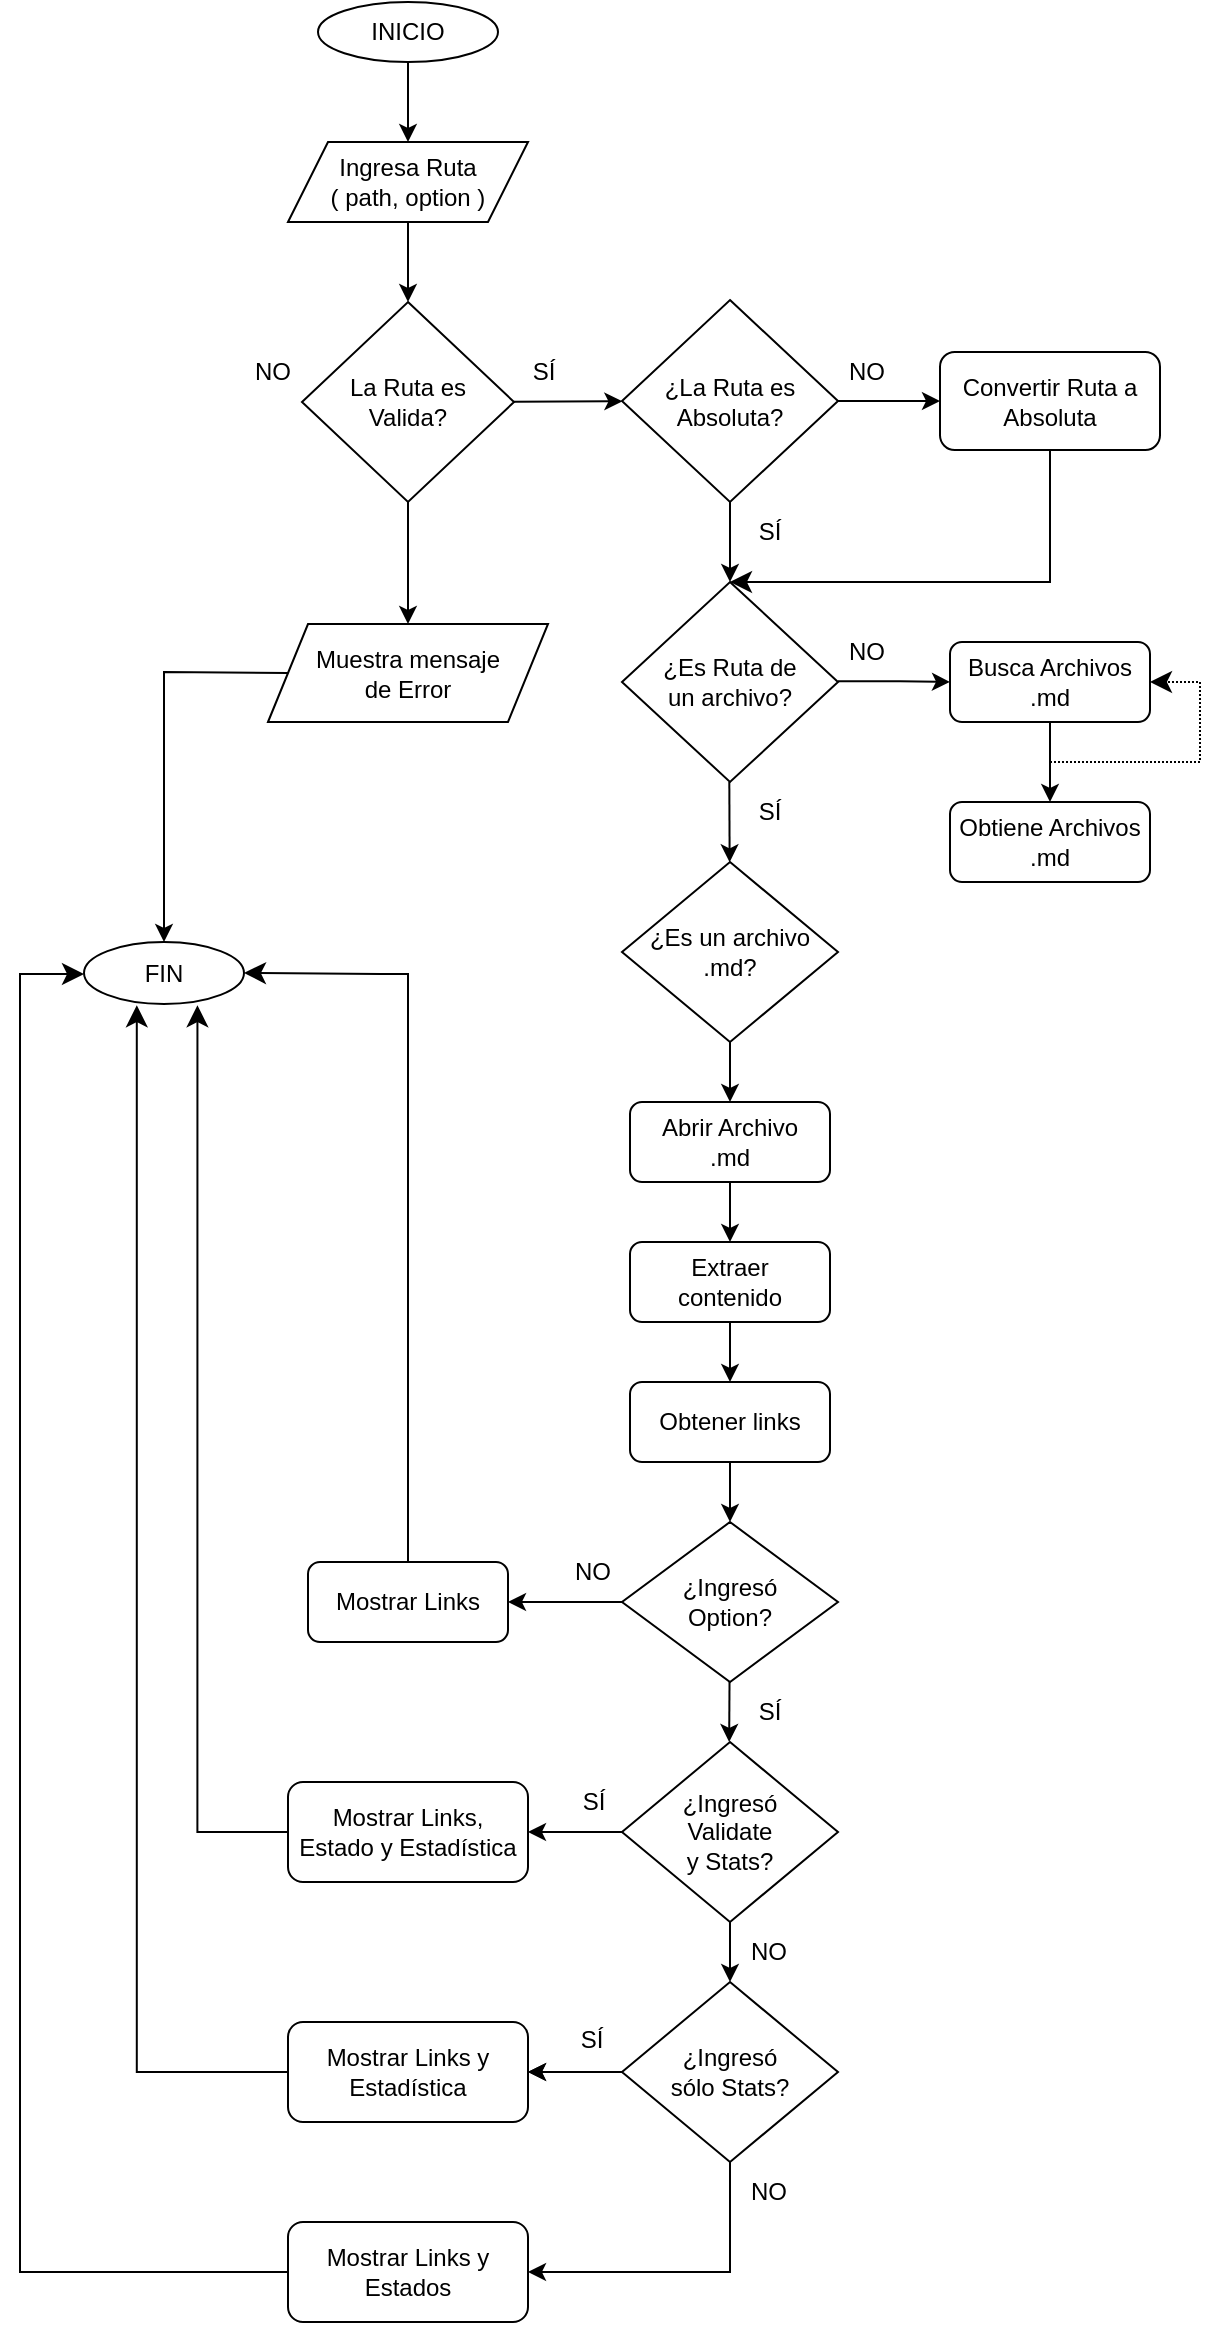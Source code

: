 <mxfile version="21.0.6" type="github">
  <diagram name="Página-1" id="93haLuahg1Ov3Uhfy_TV">
    <mxGraphModel dx="362" dy="491" grid="1" gridSize="10" guides="1" tooltips="1" connect="1" arrows="1" fold="1" page="1" pageScale="1" pageWidth="827" pageHeight="1169" math="0" shadow="0">
      <root>
        <mxCell id="0" />
        <mxCell id="1" parent="0" />
        <mxCell id="Y0-RWTtbSj_2u-Xx135a-1" value="INICIO" style="ellipse;whiteSpace=wrap;html=1;" vertex="1" parent="1">
          <mxGeometry x="279" y="50" width="90" height="30" as="geometry" />
        </mxCell>
        <mxCell id="Y0-RWTtbSj_2u-Xx135a-2" value="Ingresa Ruta&lt;br&gt;( path, option )" style="shape=parallelogram;perimeter=parallelogramPerimeter;whiteSpace=wrap;html=1;fixedSize=1;" vertex="1" parent="1">
          <mxGeometry x="264" y="120" width="120" height="40" as="geometry" />
        </mxCell>
        <mxCell id="Y0-RWTtbSj_2u-Xx135a-3" value="" style="endArrow=classic;html=1;rounded=0;" edge="1" parent="1" source="Y0-RWTtbSj_2u-Xx135a-1" target="Y0-RWTtbSj_2u-Xx135a-2">
          <mxGeometry width="50" height="50" relative="1" as="geometry">
            <mxPoint x="300" y="220" as="sourcePoint" />
            <mxPoint x="350" y="170" as="targetPoint" />
          </mxGeometry>
        </mxCell>
        <mxCell id="Y0-RWTtbSj_2u-Xx135a-4" value="La Ruta es &lt;br&gt;Valida?" style="rhombus;whiteSpace=wrap;html=1;" vertex="1" parent="1">
          <mxGeometry x="271" y="200" width="106" height="100" as="geometry" />
        </mxCell>
        <mxCell id="Y0-RWTtbSj_2u-Xx135a-5" value="" style="endArrow=classic;html=1;rounded=0;" edge="1" parent="1" source="Y0-RWTtbSj_2u-Xx135a-2" target="Y0-RWTtbSj_2u-Xx135a-4">
          <mxGeometry width="50" height="50" relative="1" as="geometry">
            <mxPoint x="324" y="160" as="sourcePoint" />
            <mxPoint x="324" y="200" as="targetPoint" />
          </mxGeometry>
        </mxCell>
        <mxCell id="Y0-RWTtbSj_2u-Xx135a-6" value="" style="endArrow=classic;html=1;rounded=0;" edge="1" parent="1" source="Y0-RWTtbSj_2u-Xx135a-4" target="Y0-RWTtbSj_2u-Xx135a-12">
          <mxGeometry width="50" height="50" relative="1" as="geometry">
            <mxPoint x="380" y="260" as="sourcePoint" />
            <mxPoint x="420" y="239" as="targetPoint" />
          </mxGeometry>
        </mxCell>
        <mxCell id="Y0-RWTtbSj_2u-Xx135a-7" value="" style="endArrow=classic;html=1;rounded=0;entryX=0.5;entryY=0;entryDx=0;entryDy=0;" edge="1" parent="1" source="Y0-RWTtbSj_2u-Xx135a-4" target="Y0-RWTtbSj_2u-Xx135a-15">
          <mxGeometry width="50" height="50" relative="1" as="geometry">
            <mxPoint x="270" y="250" as="sourcePoint" />
            <mxPoint x="250" y="250" as="targetPoint" />
          </mxGeometry>
        </mxCell>
        <mxCell id="Y0-RWTtbSj_2u-Xx135a-8" value="NO" style="text;strokeColor=none;align=center;fillColor=none;html=1;verticalAlign=middle;whiteSpace=wrap;rounded=0;" vertex="1" parent="1">
          <mxGeometry x="242" y="220" width="29" height="30" as="geometry" />
        </mxCell>
        <mxCell id="Y0-RWTtbSj_2u-Xx135a-9" value="SÍ" style="text;strokeColor=none;align=center;fillColor=none;html=1;verticalAlign=middle;whiteSpace=wrap;rounded=0;" vertex="1" parent="1">
          <mxGeometry x="377" y="220" width="30" height="30" as="geometry" />
        </mxCell>
        <mxCell id="Y0-RWTtbSj_2u-Xx135a-10" value="Convertir Ruta a Absoluta" style="rounded=1;whiteSpace=wrap;html=1;" vertex="1" parent="1">
          <mxGeometry x="590" y="225" width="110" height="49" as="geometry" />
        </mxCell>
        <mxCell id="Y0-RWTtbSj_2u-Xx135a-11" value="Busca Archivos .md" style="rounded=1;whiteSpace=wrap;html=1;" vertex="1" parent="1">
          <mxGeometry x="595" y="370" width="100" height="40" as="geometry" />
        </mxCell>
        <mxCell id="Y0-RWTtbSj_2u-Xx135a-12" value="¿La Ruta es Absoluta?" style="rhombus;whiteSpace=wrap;html=1;" vertex="1" parent="1">
          <mxGeometry x="431" y="199" width="108" height="101" as="geometry" />
        </mxCell>
        <mxCell id="Y0-RWTtbSj_2u-Xx135a-19" value="" style="endArrow=classic;html=1;rounded=0;startArrow=none;entryX=0.5;entryY=0;entryDx=0;entryDy=0;exitX=0;exitY=0.5;exitDx=0;exitDy=0;" edge="1" parent="1" source="Y0-RWTtbSj_2u-Xx135a-15" target="Y0-RWTtbSj_2u-Xx135a-20">
          <mxGeometry width="50" height="50" relative="1" as="geometry">
            <mxPoint x="150" y="270" as="sourcePoint" />
            <mxPoint x="159.5" y="303.5" as="targetPoint" />
            <Array as="points">
              <mxPoint x="202" y="385" />
            </Array>
          </mxGeometry>
        </mxCell>
        <mxCell id="Y0-RWTtbSj_2u-Xx135a-20" value="FIN" style="ellipse;whiteSpace=wrap;html=1;" vertex="1" parent="1">
          <mxGeometry x="162" y="520" width="80" height="31" as="geometry" />
        </mxCell>
        <mxCell id="Y0-RWTtbSj_2u-Xx135a-21" value="" style="endArrow=classic;html=1;rounded=0;" edge="1" parent="1" source="Y0-RWTtbSj_2u-Xx135a-12" target="Y0-RWTtbSj_2u-Xx135a-10">
          <mxGeometry width="50" height="50" relative="1" as="geometry">
            <mxPoint x="522" y="239" as="sourcePoint" />
            <mxPoint x="600" y="240" as="targetPoint" />
          </mxGeometry>
        </mxCell>
        <mxCell id="Y0-RWTtbSj_2u-Xx135a-22" value="NO" style="text;strokeColor=none;align=center;fillColor=none;html=1;verticalAlign=middle;whiteSpace=wrap;rounded=0;" vertex="1" parent="1">
          <mxGeometry x="539" y="220" width="29" height="30" as="geometry" />
        </mxCell>
        <mxCell id="Y0-RWTtbSj_2u-Xx135a-23" value="" style="endArrow=classic;html=1;rounded=0;exitX=0.5;exitY=1;exitDx=0;exitDy=0;" edge="1" parent="1" source="Y0-RWTtbSj_2u-Xx135a-12" target="Y0-RWTtbSj_2u-Xx135a-25">
          <mxGeometry width="50" height="50" relative="1" as="geometry">
            <mxPoint x="471.5" y="280" as="sourcePoint" />
            <mxPoint x="471.5" y="320" as="targetPoint" />
          </mxGeometry>
        </mxCell>
        <mxCell id="Y0-RWTtbSj_2u-Xx135a-24" value="SÍ" style="text;strokeColor=none;align=center;fillColor=none;html=1;verticalAlign=middle;whiteSpace=wrap;rounded=0;" vertex="1" parent="1">
          <mxGeometry x="490" y="300" width="30" height="30" as="geometry" />
        </mxCell>
        <mxCell id="Y0-RWTtbSj_2u-Xx135a-25" value="¿Es Ruta de&lt;br&gt;un archivo?" style="rhombus;whiteSpace=wrap;html=1;" vertex="1" parent="1">
          <mxGeometry x="431" y="340" width="108" height="100" as="geometry" />
        </mxCell>
        <mxCell id="Y0-RWTtbSj_2u-Xx135a-15" value="Muestra mensaje&lt;br&gt;de Error" style="shape=parallelogram;perimeter=parallelogramPerimeter;whiteSpace=wrap;html=1;fixedSize=1;" vertex="1" parent="1">
          <mxGeometry x="254" y="361" width="140" height="49" as="geometry" />
        </mxCell>
        <mxCell id="Y0-RWTtbSj_2u-Xx135a-29" value="" style="endArrow=classic;html=1;rounded=0;exitX=1;exitY=0.5;exitDx=0;exitDy=0;entryX=0;entryY=0.5;entryDx=0;entryDy=0;" edge="1" parent="1" target="Y0-RWTtbSj_2u-Xx135a-11">
          <mxGeometry width="50" height="50" relative="1" as="geometry">
            <mxPoint x="539" y="389.66" as="sourcePoint" />
            <mxPoint x="590" y="389.66" as="targetPoint" />
            <Array as="points">
              <mxPoint x="570" y="389.66" />
            </Array>
          </mxGeometry>
        </mxCell>
        <mxCell id="Y0-RWTtbSj_2u-Xx135a-30" value="" style="endArrow=classic;html=1;rounded=0;exitX=0.5;exitY=1;exitDx=0;exitDy=0;" edge="1" parent="1" target="Y0-RWTtbSj_2u-Xx135a-40">
          <mxGeometry width="50" height="50" relative="1" as="geometry">
            <mxPoint x="484.66" y="440" as="sourcePoint" />
            <mxPoint x="484.66" y="480" as="targetPoint" />
          </mxGeometry>
        </mxCell>
        <mxCell id="Y0-RWTtbSj_2u-Xx135a-31" value="SÍ" style="text;strokeColor=none;align=center;fillColor=none;html=1;verticalAlign=middle;whiteSpace=wrap;rounded=0;" vertex="1" parent="1">
          <mxGeometry x="490" y="440" width="30" height="30" as="geometry" />
        </mxCell>
        <mxCell id="Y0-RWTtbSj_2u-Xx135a-32" value="NO" style="text;strokeColor=none;align=center;fillColor=none;html=1;verticalAlign=middle;whiteSpace=wrap;rounded=0;" vertex="1" parent="1">
          <mxGeometry x="539" y="360" width="29" height="30" as="geometry" />
        </mxCell>
        <mxCell id="Y0-RWTtbSj_2u-Xx135a-33" value="Obtiene Archivos .md" style="rounded=1;whiteSpace=wrap;html=1;" vertex="1" parent="1">
          <mxGeometry x="595" y="450" width="100" height="40" as="geometry" />
        </mxCell>
        <mxCell id="Y0-RWTtbSj_2u-Xx135a-34" value="" style="edgeStyle=segmentEdgeStyle;endArrow=classic;html=1;curved=0;rounded=0;endSize=8;startSize=8;exitX=0.5;exitY=1;exitDx=0;exitDy=0;entryX=0.5;entryY=0;entryDx=0;entryDy=0;" edge="1" parent="1" source="Y0-RWTtbSj_2u-Xx135a-10" target="Y0-RWTtbSj_2u-Xx135a-25">
          <mxGeometry width="50" height="50" relative="1" as="geometry">
            <mxPoint x="595" y="339.97" as="sourcePoint" />
            <mxPoint x="645" y="289.97" as="targetPoint" />
            <Array as="points">
              <mxPoint x="645" y="340" />
            </Array>
          </mxGeometry>
        </mxCell>
        <mxCell id="Y0-RWTtbSj_2u-Xx135a-36" value="" style="endArrow=classic;html=1;rounded=0;exitX=0.5;exitY=1;exitDx=0;exitDy=0;entryX=0.5;entryY=0;entryDx=0;entryDy=0;" edge="1" parent="1" source="Y0-RWTtbSj_2u-Xx135a-11" target="Y0-RWTtbSj_2u-Xx135a-33">
          <mxGeometry width="50" height="50" relative="1" as="geometry">
            <mxPoint x="494.66" y="450" as="sourcePoint" />
            <mxPoint x="494.66" y="490" as="targetPoint" />
          </mxGeometry>
        </mxCell>
        <mxCell id="Y0-RWTtbSj_2u-Xx135a-39" value="" style="edgeStyle=elbowEdgeStyle;elbow=horizontal;endArrow=classic;html=1;curved=0;rounded=0;endSize=8;startSize=8;entryX=1;entryY=0.5;entryDx=0;entryDy=0;dashed=1;dashPattern=1 1;" edge="1" parent="1" target="Y0-RWTtbSj_2u-Xx135a-11">
          <mxGeometry width="50" height="50" relative="1" as="geometry">
            <mxPoint x="645" y="430" as="sourcePoint" />
            <mxPoint x="730" y="400" as="targetPoint" />
            <Array as="points">
              <mxPoint x="720" y="430" />
            </Array>
          </mxGeometry>
        </mxCell>
        <mxCell id="Y0-RWTtbSj_2u-Xx135a-40" value="¿Es un&amp;nbsp;archivo&lt;br&gt;.md?" style="rhombus;whiteSpace=wrap;html=1;" vertex="1" parent="1">
          <mxGeometry x="431" y="480" width="108" height="90" as="geometry" />
        </mxCell>
        <mxCell id="Y0-RWTtbSj_2u-Xx135a-42" value="Abrir Archivo &lt;br&gt;.md" style="rounded=1;whiteSpace=wrap;html=1;" vertex="1" parent="1">
          <mxGeometry x="435" y="600" width="100" height="40" as="geometry" />
        </mxCell>
        <mxCell id="Y0-RWTtbSj_2u-Xx135a-43" value="Extraer &lt;br&gt;contenido" style="rounded=1;whiteSpace=wrap;html=1;" vertex="1" parent="1">
          <mxGeometry x="435" y="670" width="100" height="40" as="geometry" />
        </mxCell>
        <mxCell id="Y0-RWTtbSj_2u-Xx135a-44" value="Obtener links" style="rounded=1;whiteSpace=wrap;html=1;" vertex="1" parent="1">
          <mxGeometry x="435" y="740" width="100" height="40" as="geometry" />
        </mxCell>
        <mxCell id="Y0-RWTtbSj_2u-Xx135a-45" value="" style="endArrow=classic;html=1;rounded=0;entryX=0.5;entryY=0;entryDx=0;entryDy=0;" edge="1" parent="1" source="Y0-RWTtbSj_2u-Xx135a-40" target="Y0-RWTtbSj_2u-Xx135a-42">
          <mxGeometry width="50" height="50" relative="1" as="geometry">
            <mxPoint x="485" y="580" as="sourcePoint" />
            <mxPoint x="495" y="490" as="targetPoint" />
          </mxGeometry>
        </mxCell>
        <mxCell id="Y0-RWTtbSj_2u-Xx135a-46" value="" style="endArrow=classic;html=1;rounded=0;" edge="1" parent="1" source="Y0-RWTtbSj_2u-Xx135a-42" target="Y0-RWTtbSj_2u-Xx135a-43">
          <mxGeometry width="50" height="50" relative="1" as="geometry">
            <mxPoint x="484.58" y="640" as="sourcePoint" />
            <mxPoint x="484.58" y="680" as="targetPoint" />
          </mxGeometry>
        </mxCell>
        <mxCell id="Y0-RWTtbSj_2u-Xx135a-47" value="" style="endArrow=classic;html=1;rounded=0;exitX=0.5;exitY=1;exitDx=0;exitDy=0;" edge="1" parent="1" source="Y0-RWTtbSj_2u-Xx135a-43" target="Y0-RWTtbSj_2u-Xx135a-44">
          <mxGeometry width="50" height="50" relative="1" as="geometry">
            <mxPoint x="484.58" y="720" as="sourcePoint" />
            <mxPoint x="485" y="740" as="targetPoint" />
          </mxGeometry>
        </mxCell>
        <mxCell id="Y0-RWTtbSj_2u-Xx135a-49" value="" style="endArrow=classic;html=1;rounded=0;" edge="1" parent="1" source="Y0-RWTtbSj_2u-Xx135a-44" target="Y0-RWTtbSj_2u-Xx135a-50">
          <mxGeometry width="50" height="50" relative="1" as="geometry">
            <mxPoint x="484.58" y="780" as="sourcePoint" />
            <mxPoint x="484.58" y="810" as="targetPoint" />
          </mxGeometry>
        </mxCell>
        <mxCell id="Y0-RWTtbSj_2u-Xx135a-50" value="¿Ingresó &lt;br&gt;Option?" style="rhombus;whiteSpace=wrap;html=1;" vertex="1" parent="1">
          <mxGeometry x="431" y="810" width="108" height="80" as="geometry" />
        </mxCell>
        <mxCell id="Y0-RWTtbSj_2u-Xx135a-51" value="" style="endArrow=classic;html=1;rounded=0;" edge="1" parent="1" source="Y0-RWTtbSj_2u-Xx135a-50">
          <mxGeometry width="50" height="50" relative="1" as="geometry">
            <mxPoint x="484.58" y="890" as="sourcePoint" />
            <mxPoint x="484.58" y="920" as="targetPoint" />
          </mxGeometry>
        </mxCell>
        <mxCell id="Y0-RWTtbSj_2u-Xx135a-54" value="SÍ" style="text;strokeColor=none;align=center;fillColor=none;html=1;verticalAlign=middle;whiteSpace=wrap;rounded=0;" vertex="1" parent="1">
          <mxGeometry x="401.5" y="935" width="30" height="30" as="geometry" />
        </mxCell>
        <mxCell id="Y0-RWTtbSj_2u-Xx135a-56" value="SÍ" style="text;strokeColor=none;align=center;fillColor=none;html=1;verticalAlign=middle;whiteSpace=wrap;rounded=0;" vertex="1" parent="1">
          <mxGeometry x="490" y="890" width="30" height="30" as="geometry" />
        </mxCell>
        <mxCell id="Y0-RWTtbSj_2u-Xx135a-57" value="Mostrar Links" style="rounded=1;whiteSpace=wrap;html=1;" vertex="1" parent="1">
          <mxGeometry x="274" y="830" width="100" height="40" as="geometry" />
        </mxCell>
        <mxCell id="Y0-RWTtbSj_2u-Xx135a-58" value="" style="endArrow=classic;html=1;rounded=0;" edge="1" parent="1" source="Y0-RWTtbSj_2u-Xx135a-50" target="Y0-RWTtbSj_2u-Xx135a-57">
          <mxGeometry width="50" height="50" relative="1" as="geometry">
            <mxPoint x="539" y="849.66" as="sourcePoint" />
            <mxPoint x="595" y="850" as="targetPoint" />
            <Array as="points" />
          </mxGeometry>
        </mxCell>
        <mxCell id="Y0-RWTtbSj_2u-Xx135a-59" value="NO" style="text;strokeColor=none;align=center;fillColor=none;html=1;verticalAlign=middle;whiteSpace=wrap;rounded=0;" vertex="1" parent="1">
          <mxGeometry x="402" y="820" width="29" height="30" as="geometry" />
        </mxCell>
        <mxCell id="Y0-RWTtbSj_2u-Xx135a-60" value="¿Ingresó &lt;br&gt;Validate &lt;br&gt;y Stats?" style="rhombus;whiteSpace=wrap;html=1;" vertex="1" parent="1">
          <mxGeometry x="431" y="920" width="108" height="90" as="geometry" />
        </mxCell>
        <mxCell id="Y0-RWTtbSj_2u-Xx135a-61" value="" style="endArrow=classic;html=1;rounded=0;" edge="1" parent="1" source="Y0-RWTtbSj_2u-Xx135a-60">
          <mxGeometry width="50" height="50" relative="1" as="geometry">
            <mxPoint x="484.58" y="1000" as="sourcePoint" />
            <mxPoint x="485" y="1040" as="targetPoint" />
          </mxGeometry>
        </mxCell>
        <mxCell id="Y0-RWTtbSj_2u-Xx135a-63" value="Mostrar Links, &lt;br&gt;Estado y Estadística" style="rounded=1;whiteSpace=wrap;html=1;" vertex="1" parent="1">
          <mxGeometry x="264" y="940" width="120" height="50" as="geometry" />
        </mxCell>
        <mxCell id="Y0-RWTtbSj_2u-Xx135a-64" value="" style="endArrow=classic;html=1;rounded=0;" edge="1" parent="1" target="Y0-RWTtbSj_2u-Xx135a-63" source="Y0-RWTtbSj_2u-Xx135a-60">
          <mxGeometry width="50" height="50" relative="1" as="geometry">
            <mxPoint x="539" y="965" as="sourcePoint" />
            <mxPoint x="595" y="965" as="targetPoint" />
            <Array as="points" />
          </mxGeometry>
        </mxCell>
        <mxCell id="Y0-RWTtbSj_2u-Xx135a-65" value="NO" style="text;strokeColor=none;align=center;fillColor=none;html=1;verticalAlign=middle;whiteSpace=wrap;rounded=0;" vertex="1" parent="1">
          <mxGeometry x="490" y="1010" width="29" height="30" as="geometry" />
        </mxCell>
        <mxCell id="Y0-RWTtbSj_2u-Xx135a-66" value="SÍ" style="text;strokeColor=none;align=center;fillColor=none;html=1;verticalAlign=middle;whiteSpace=wrap;rounded=0;" vertex="1" parent="1">
          <mxGeometry x="401" y="1054" width="30" height="30" as="geometry" />
        </mxCell>
        <mxCell id="Y0-RWTtbSj_2u-Xx135a-76" value="" style="edgeStyle=orthogonalEdgeStyle;rounded=0;orthogonalLoop=1;jettySize=auto;html=1;" edge="1" parent="1" source="Y0-RWTtbSj_2u-Xx135a-67" target="Y0-RWTtbSj_2u-Xx135a-69">
          <mxGeometry relative="1" as="geometry" />
        </mxCell>
        <mxCell id="Y0-RWTtbSj_2u-Xx135a-67" value="¿Ingresó &lt;br&gt;sólo Stats?" style="rhombus;whiteSpace=wrap;html=1;" vertex="1" parent="1">
          <mxGeometry x="431" y="1040" width="108" height="90" as="geometry" />
        </mxCell>
        <mxCell id="Y0-RWTtbSj_2u-Xx135a-69" value="Mostrar Links y Estadística" style="rounded=1;whiteSpace=wrap;html=1;" vertex="1" parent="1">
          <mxGeometry x="264" y="1060" width="120" height="50" as="geometry" />
        </mxCell>
        <mxCell id="Y0-RWTtbSj_2u-Xx135a-70" value="" style="endArrow=classic;html=1;rounded=0;exitX=0;exitY=0.5;exitDx=0;exitDy=0;" edge="1" parent="1" target="Y0-RWTtbSj_2u-Xx135a-69" source="Y0-RWTtbSj_2u-Xx135a-67">
          <mxGeometry width="50" height="50" relative="1" as="geometry">
            <mxPoint x="539" y="1085" as="sourcePoint" />
            <mxPoint x="595" y="1085" as="targetPoint" />
            <Array as="points" />
          </mxGeometry>
        </mxCell>
        <mxCell id="Y0-RWTtbSj_2u-Xx135a-74" style="edgeStyle=orthogonalEdgeStyle;rounded=0;orthogonalLoop=1;jettySize=auto;html=1;exitX=0.5;exitY=1;exitDx=0;exitDy=0;entryX=1;entryY=0.5;entryDx=0;entryDy=0;" edge="1" parent="1" source="Y0-RWTtbSj_2u-Xx135a-67" target="Y0-RWTtbSj_2u-Xx135a-72">
          <mxGeometry relative="1" as="geometry">
            <mxPoint x="540" y="1200" as="targetPoint" />
          </mxGeometry>
        </mxCell>
        <mxCell id="Y0-RWTtbSj_2u-Xx135a-71" value="NO" style="text;strokeColor=none;align=center;fillColor=none;html=1;verticalAlign=middle;whiteSpace=wrap;rounded=0;" vertex="1" parent="1">
          <mxGeometry x="490" y="1130" width="29" height="30" as="geometry" />
        </mxCell>
        <mxCell id="Y0-RWTtbSj_2u-Xx135a-72" value="Mostrar Links y Estados" style="rounded=1;whiteSpace=wrap;html=1;" vertex="1" parent="1">
          <mxGeometry x="264" y="1160" width="120" height="50" as="geometry" />
        </mxCell>
        <mxCell id="Y0-RWTtbSj_2u-Xx135a-77" value="" style="edgeStyle=segmentEdgeStyle;endArrow=classic;html=1;curved=0;rounded=0;endSize=8;startSize=8;entryX=1;entryY=0.5;entryDx=0;entryDy=0;" edge="1" parent="1" source="Y0-RWTtbSj_2u-Xx135a-57" target="Y0-RWTtbSj_2u-Xx135a-20">
          <mxGeometry width="50" height="50" relative="1" as="geometry">
            <mxPoint x="270" y="850" as="sourcePoint" />
            <mxPoint x="200" y="720" as="targetPoint" />
            <Array as="points">
              <mxPoint x="324" y="536" />
              <mxPoint x="310" y="536" />
            </Array>
          </mxGeometry>
        </mxCell>
        <mxCell id="Y0-RWTtbSj_2u-Xx135a-78" value="" style="edgeStyle=segmentEdgeStyle;endArrow=classic;html=1;curved=0;rounded=0;endSize=8;startSize=8;exitX=0;exitY=0.5;exitDx=0;exitDy=0;entryX=0.709;entryY=1.02;entryDx=0;entryDy=0;entryPerimeter=0;" edge="1" parent="1" source="Y0-RWTtbSj_2u-Xx135a-63" target="Y0-RWTtbSj_2u-Xx135a-20">
          <mxGeometry width="50" height="50" relative="1" as="geometry">
            <mxPoint x="60" y="680" as="sourcePoint" />
            <mxPoint x="110" y="630" as="targetPoint" />
          </mxGeometry>
        </mxCell>
        <mxCell id="Y0-RWTtbSj_2u-Xx135a-79" value="" style="edgeStyle=segmentEdgeStyle;endArrow=classic;html=1;curved=0;rounded=0;endSize=8;startSize=8;exitX=0;exitY=0.5;exitDx=0;exitDy=0;entryX=0.33;entryY=1.02;entryDx=0;entryDy=0;entryPerimeter=0;" edge="1" parent="1" source="Y0-RWTtbSj_2u-Xx135a-69" target="Y0-RWTtbSj_2u-Xx135a-20">
          <mxGeometry width="50" height="50" relative="1" as="geometry">
            <mxPoint x="60" y="990" as="sourcePoint" />
            <mxPoint x="110" y="940" as="targetPoint" />
          </mxGeometry>
        </mxCell>
        <mxCell id="Y0-RWTtbSj_2u-Xx135a-80" value="" style="edgeStyle=segmentEdgeStyle;endArrow=classic;html=1;curved=0;rounded=0;endSize=8;startSize=8;entryX=0;entryY=0.5;entryDx=0;entryDy=0;" edge="1" parent="1" source="Y0-RWTtbSj_2u-Xx135a-72" target="Y0-RWTtbSj_2u-Xx135a-20">
          <mxGeometry width="50" height="50" relative="1" as="geometry">
            <mxPoint x="60" y="1140" as="sourcePoint" />
            <mxPoint x="110" y="530" as="targetPoint" />
            <Array as="points">
              <mxPoint x="130" y="1185" />
              <mxPoint x="130" y="536" />
              <mxPoint x="162" y="536" />
            </Array>
          </mxGeometry>
        </mxCell>
      </root>
    </mxGraphModel>
  </diagram>
</mxfile>
